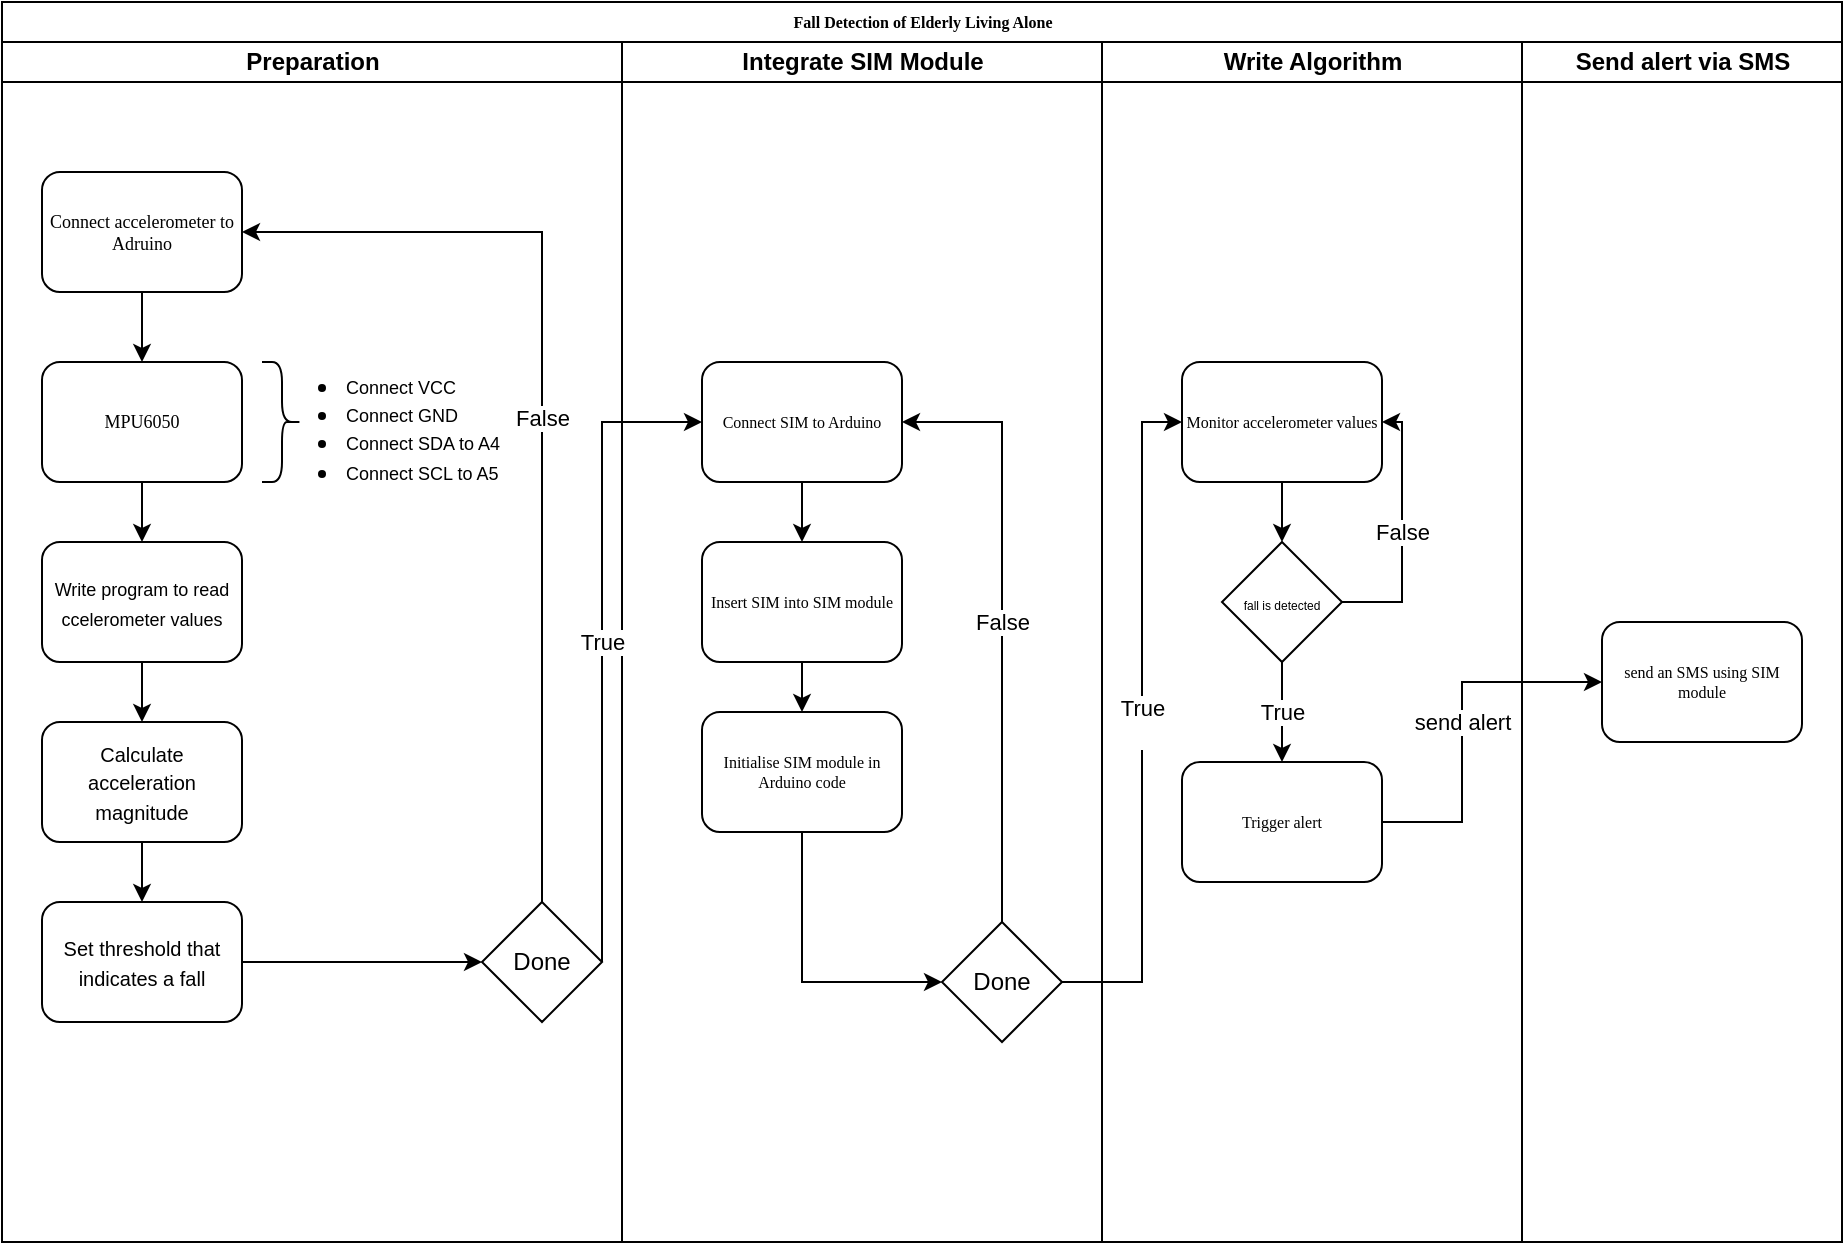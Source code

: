<mxfile version="24.7.7">
  <diagram name="Page-1" id="74e2e168-ea6b-b213-b513-2b3c1d86103e">
    <mxGraphModel dx="1028" dy="685" grid="1" gridSize="10" guides="1" tooltips="1" connect="1" arrows="1" fold="1" page="1" pageScale="1" pageWidth="1100" pageHeight="850" background="none" math="0" shadow="0">
      <root>
        <mxCell id="0" />
        <mxCell id="1" parent="0" />
        <mxCell id="77e6c97f196da883-1" value="Fall Detection of Elderly Living Alone" style="swimlane;html=1;childLayout=stackLayout;startSize=20;rounded=0;shadow=0;labelBackgroundColor=none;strokeWidth=1;fontFamily=Verdana;fontSize=8;align=center;" parent="1" vertex="1">
          <mxGeometry x="60" y="30" width="920" height="620" as="geometry" />
        </mxCell>
        <mxCell id="77e6c97f196da883-2" value="Preparation" style="swimlane;html=1;startSize=20;" parent="77e6c97f196da883-1" vertex="1">
          <mxGeometry y="20" width="310" height="600" as="geometry" />
        </mxCell>
        <mxCell id="77e6c97f196da883-8" value="&lt;font style=&quot;font-size: 9px;&quot;&gt;Connect accelerometer to Adruino&lt;/font&gt;" style="rounded=1;whiteSpace=wrap;html=1;shadow=0;labelBackgroundColor=none;strokeWidth=1;fontFamily=Verdana;fontSize=8;align=center;" parent="77e6c97f196da883-2" vertex="1">
          <mxGeometry x="20" y="65" width="100" height="60" as="geometry" />
        </mxCell>
        <mxCell id="77e6c97f196da883-9" value="&lt;font style=&quot;font-size: 9px;&quot;&gt;MPU6050&lt;/font&gt;" style="rounded=1;whiteSpace=wrap;html=1;shadow=0;labelBackgroundColor=none;strokeWidth=1;fontFamily=Verdana;fontSize=8;align=center;" parent="77e6c97f196da883-2" vertex="1">
          <mxGeometry x="20" y="160" width="100" height="60" as="geometry" />
        </mxCell>
        <mxCell id="JY-lfR30iEFQ7awDGNlw-3" value="" style="endArrow=classic;html=1;rounded=0;" edge="1" parent="77e6c97f196da883-2" source="77e6c97f196da883-8" target="77e6c97f196da883-9">
          <mxGeometry width="50" height="50" relative="1" as="geometry">
            <mxPoint x="290" y="290" as="sourcePoint" />
            <mxPoint x="340" y="240" as="targetPoint" />
          </mxGeometry>
        </mxCell>
        <mxCell id="JY-lfR30iEFQ7awDGNlw-5" value="&lt;ul&gt;&lt;li&gt;&lt;font style=&quot;font-size: 9px;&quot;&gt;Connect VCC&lt;/font&gt;&lt;/li&gt;&lt;li&gt;&lt;font style=&quot;font-size: 9px;&quot;&gt;Connect GND&lt;/font&gt;&lt;/li&gt;&lt;li&gt;&lt;font style=&quot;font-size: 9px;&quot;&gt;Connect SDA to A4&lt;/font&gt;&lt;/li&gt;&lt;li&gt;&lt;font style=&quot;font-size: 9px;&quot;&gt;Connect SCL to A5&lt;/font&gt;&lt;/li&gt;&lt;/ul&gt;" style="text;strokeColor=none;fillColor=none;html=1;whiteSpace=wrap;verticalAlign=middle;overflow=hidden;" vertex="1" parent="77e6c97f196da883-2">
          <mxGeometry x="130" y="150" width="150" height="80" as="geometry" />
        </mxCell>
        <mxCell id="JY-lfR30iEFQ7awDGNlw-6" value="" style="shape=curlyBracket;whiteSpace=wrap;html=1;rounded=1;flipH=1;labelPosition=right;verticalLabelPosition=middle;align=left;verticalAlign=middle;size=0.5;" vertex="1" parent="77e6c97f196da883-2">
          <mxGeometry x="130" y="160" width="20" height="60" as="geometry" />
        </mxCell>
        <mxCell id="JY-lfR30iEFQ7awDGNlw-8" value="&lt;font style=&quot;font-size: 9px;&quot;&gt;Write program to read ccelerometer values&lt;/font&gt;" style="rounded=1;whiteSpace=wrap;html=1;" vertex="1" parent="77e6c97f196da883-2">
          <mxGeometry x="20" y="250" width="100" height="60" as="geometry" />
        </mxCell>
        <mxCell id="JY-lfR30iEFQ7awDGNlw-9" value="" style="endArrow=classic;html=1;rounded=0;entryX=0.5;entryY=0;entryDx=0;entryDy=0;" edge="1" parent="77e6c97f196da883-2" source="77e6c97f196da883-9" target="JY-lfR30iEFQ7awDGNlw-8">
          <mxGeometry width="50" height="50" relative="1" as="geometry">
            <mxPoint x="290" y="340" as="sourcePoint" />
            <mxPoint x="340" y="290" as="targetPoint" />
          </mxGeometry>
        </mxCell>
        <mxCell id="JY-lfR30iEFQ7awDGNlw-10" value="&lt;font size=&quot;1&quot;&gt;Calculate acceleration magnitude&lt;/font&gt;" style="rounded=1;whiteSpace=wrap;html=1;" vertex="1" parent="77e6c97f196da883-2">
          <mxGeometry x="20" y="340" width="100" height="60" as="geometry" />
        </mxCell>
        <mxCell id="JY-lfR30iEFQ7awDGNlw-11" value="&lt;font size=&quot;1&quot;&gt;Set threshold that indicates a fall&lt;/font&gt;" style="rounded=1;whiteSpace=wrap;html=1;" vertex="1" parent="77e6c97f196da883-2">
          <mxGeometry x="20" y="430" width="100" height="60" as="geometry" />
        </mxCell>
        <mxCell id="JY-lfR30iEFQ7awDGNlw-12" value="" style="endArrow=classic;html=1;rounded=0;" edge="1" parent="77e6c97f196da883-2" source="JY-lfR30iEFQ7awDGNlw-8" target="JY-lfR30iEFQ7awDGNlw-10">
          <mxGeometry width="50" height="50" relative="1" as="geometry">
            <mxPoint x="80" y="135" as="sourcePoint" />
            <mxPoint x="80" y="170" as="targetPoint" />
          </mxGeometry>
        </mxCell>
        <mxCell id="JY-lfR30iEFQ7awDGNlw-13" value="" style="endArrow=classic;html=1;rounded=0;" edge="1" parent="77e6c97f196da883-2" source="JY-lfR30iEFQ7awDGNlw-10" target="JY-lfR30iEFQ7awDGNlw-11">
          <mxGeometry width="50" height="50" relative="1" as="geometry">
            <mxPoint x="90" y="145" as="sourcePoint" />
            <mxPoint x="90" y="180" as="targetPoint" />
          </mxGeometry>
        </mxCell>
        <mxCell id="JY-lfR30iEFQ7awDGNlw-14" value="Done" style="rhombus;whiteSpace=wrap;html=1;" vertex="1" parent="77e6c97f196da883-2">
          <mxGeometry x="240" y="430" width="60" height="60" as="geometry" />
        </mxCell>
        <mxCell id="JY-lfR30iEFQ7awDGNlw-15" value="" style="endArrow=classic;html=1;rounded=0;" edge="1" parent="77e6c97f196da883-2" source="JY-lfR30iEFQ7awDGNlw-11" target="JY-lfR30iEFQ7awDGNlw-14">
          <mxGeometry width="50" height="50" relative="1" as="geometry">
            <mxPoint x="330" y="250" as="sourcePoint" />
            <mxPoint x="380" y="200" as="targetPoint" />
          </mxGeometry>
        </mxCell>
        <mxCell id="JY-lfR30iEFQ7awDGNlw-26" value="" style="endArrow=classic;html=1;rounded=0;exitX=0.5;exitY=0;exitDx=0;exitDy=0;entryX=1;entryY=0.5;entryDx=0;entryDy=0;" edge="1" parent="77e6c97f196da883-2" source="JY-lfR30iEFQ7awDGNlw-14" target="77e6c97f196da883-8">
          <mxGeometry relative="1" as="geometry">
            <mxPoint x="300" y="260" as="sourcePoint" />
            <mxPoint x="400" y="260" as="targetPoint" />
            <Array as="points">
              <mxPoint x="270" y="95" />
            </Array>
          </mxGeometry>
        </mxCell>
        <mxCell id="JY-lfR30iEFQ7awDGNlw-27" value="False" style="edgeLabel;resizable=0;html=1;;align=center;verticalAlign=middle;" connectable="0" vertex="1" parent="JY-lfR30iEFQ7awDGNlw-26">
          <mxGeometry relative="1" as="geometry" />
        </mxCell>
        <mxCell id="77e6c97f196da883-3" value="Integrate SIM Module" style="swimlane;html=1;startSize=20;" parent="77e6c97f196da883-1" vertex="1">
          <mxGeometry x="310" y="20" width="240" height="600" as="geometry" />
        </mxCell>
        <mxCell id="77e6c97f196da883-11" value="Connect SIM to Arduino" style="rounded=1;whiteSpace=wrap;html=1;shadow=0;labelBackgroundColor=none;strokeWidth=1;fontFamily=Verdana;fontSize=8;align=center;" parent="77e6c97f196da883-3" vertex="1">
          <mxGeometry x="40" y="160" width="100" height="60" as="geometry" />
        </mxCell>
        <mxCell id="JY-lfR30iEFQ7awDGNlw-29" value="Insert SIM into SIM module" style="rounded=1;whiteSpace=wrap;html=1;shadow=0;labelBackgroundColor=none;strokeWidth=1;fontFamily=Verdana;fontSize=8;align=center;" vertex="1" parent="77e6c97f196da883-3">
          <mxGeometry x="40" y="250" width="100" height="60" as="geometry" />
        </mxCell>
        <mxCell id="JY-lfR30iEFQ7awDGNlw-30" value="Initialise SIM module in Arduino code" style="rounded=1;whiteSpace=wrap;html=1;shadow=0;labelBackgroundColor=none;strokeWidth=1;fontFamily=Verdana;fontSize=8;align=center;" vertex="1" parent="77e6c97f196da883-3">
          <mxGeometry x="40" y="335" width="100" height="60" as="geometry" />
        </mxCell>
        <mxCell id="JY-lfR30iEFQ7awDGNlw-39" value="" style="endArrow=classic;html=1;rounded=0;exitX=0.5;exitY=1;exitDx=0;exitDy=0;entryX=0.5;entryY=0;entryDx=0;entryDy=0;" edge="1" parent="77e6c97f196da883-3" source="77e6c97f196da883-11" target="JY-lfR30iEFQ7awDGNlw-29">
          <mxGeometry width="50" height="50" relative="1" as="geometry">
            <mxPoint x="20" y="360" as="sourcePoint" />
            <mxPoint x="70" y="310" as="targetPoint" />
          </mxGeometry>
        </mxCell>
        <mxCell id="JY-lfR30iEFQ7awDGNlw-40" value="" style="endArrow=classic;html=1;rounded=0;exitX=0.5;exitY=1;exitDx=0;exitDy=0;entryX=0.5;entryY=0;entryDx=0;entryDy=0;" edge="1" parent="77e6c97f196da883-3" source="JY-lfR30iEFQ7awDGNlw-29" target="JY-lfR30iEFQ7awDGNlw-30">
          <mxGeometry width="50" height="50" relative="1" as="geometry">
            <mxPoint x="100" y="230" as="sourcePoint" />
            <mxPoint x="100" y="260" as="targetPoint" />
          </mxGeometry>
        </mxCell>
        <mxCell id="77e6c97f196da883-4" value="Write Algorithm" style="swimlane;html=1;startSize=20;" parent="77e6c97f196da883-1" vertex="1">
          <mxGeometry x="550" y="20" width="210" height="600" as="geometry">
            <mxRectangle x="320" y="20" width="40" height="730" as="alternateBounds" />
          </mxGeometry>
        </mxCell>
        <mxCell id="JY-lfR30iEFQ7awDGNlw-31" value="Monitor accelerometer values" style="rounded=1;whiteSpace=wrap;html=1;shadow=0;labelBackgroundColor=none;strokeWidth=1;fontFamily=Verdana;fontSize=8;align=center;" vertex="1" parent="77e6c97f196da883-4">
          <mxGeometry x="40" y="160" width="100" height="60" as="geometry" />
        </mxCell>
        <mxCell id="JY-lfR30iEFQ7awDGNlw-32" value="&lt;font style=&quot;font-size: 6px;&quot;&gt;fall is detected&lt;/font&gt;" style="rhombus;whiteSpace=wrap;html=1;" vertex="1" parent="77e6c97f196da883-4">
          <mxGeometry x="60" y="250" width="60" height="60" as="geometry" />
        </mxCell>
        <mxCell id="JY-lfR30iEFQ7awDGNlw-33" value="Trigger alert" style="rounded=1;whiteSpace=wrap;html=1;shadow=0;labelBackgroundColor=none;strokeWidth=1;fontFamily=Verdana;fontSize=8;align=center;" vertex="1" parent="77e6c97f196da883-4">
          <mxGeometry x="40" y="360" width="100" height="60" as="geometry" />
        </mxCell>
        <mxCell id="JY-lfR30iEFQ7awDGNlw-37" value="" style="endArrow=classic;html=1;rounded=0;exitX=0.5;exitY=1;exitDx=0;exitDy=0;entryX=0.5;entryY=0;entryDx=0;entryDy=0;" edge="1" parent="77e6c97f196da883-4" source="JY-lfR30iEFQ7awDGNlw-32" target="JY-lfR30iEFQ7awDGNlw-33">
          <mxGeometry relative="1" as="geometry">
            <mxPoint x="-160" y="330" as="sourcePoint" />
            <mxPoint x="-60" y="330" as="targetPoint" />
          </mxGeometry>
        </mxCell>
        <mxCell id="JY-lfR30iEFQ7awDGNlw-38" value="True" style="edgeLabel;resizable=0;html=1;;align=center;verticalAlign=middle;" connectable="0" vertex="1" parent="JY-lfR30iEFQ7awDGNlw-37">
          <mxGeometry relative="1" as="geometry" />
        </mxCell>
        <mxCell id="JY-lfR30iEFQ7awDGNlw-46" value="" style="endArrow=classic;html=1;rounded=0;exitX=0.5;exitY=1;exitDx=0;exitDy=0;entryX=0.5;entryY=0;entryDx=0;entryDy=0;" edge="1" parent="77e6c97f196da883-4" source="JY-lfR30iEFQ7awDGNlw-31" target="JY-lfR30iEFQ7awDGNlw-32">
          <mxGeometry width="50" height="50" relative="1" as="geometry">
            <mxPoint x="-140" y="340" as="sourcePoint" />
            <mxPoint x="-90" y="290" as="targetPoint" />
          </mxGeometry>
        </mxCell>
        <mxCell id="JY-lfR30iEFQ7awDGNlw-47" value="" style="endArrow=classic;html=1;rounded=0;entryX=1;entryY=0.5;entryDx=0;entryDy=0;" edge="1" parent="77e6c97f196da883-4" target="JY-lfR30iEFQ7awDGNlw-31">
          <mxGeometry relative="1" as="geometry">
            <mxPoint x="120" y="280" as="sourcePoint" />
            <mxPoint x="-60" y="320" as="targetPoint" />
            <Array as="points">
              <mxPoint x="150" y="280" />
              <mxPoint x="150" y="190" />
            </Array>
          </mxGeometry>
        </mxCell>
        <mxCell id="JY-lfR30iEFQ7awDGNlw-48" value="False" style="edgeLabel;resizable=0;html=1;;align=center;verticalAlign=middle;" connectable="0" vertex="1" parent="JY-lfR30iEFQ7awDGNlw-47">
          <mxGeometry relative="1" as="geometry" />
        </mxCell>
        <mxCell id="JY-lfR30iEFQ7awDGNlw-20" value="" style="endArrow=classic;html=1;rounded=0;exitX=1;exitY=0.5;exitDx=0;exitDy=0;entryX=0;entryY=0.5;entryDx=0;entryDy=0;" edge="1" parent="77e6c97f196da883-1" source="JY-lfR30iEFQ7awDGNlw-14" target="77e6c97f196da883-11">
          <mxGeometry relative="1" as="geometry">
            <mxPoint x="270" y="280" as="sourcePoint" />
            <mxPoint x="430" y="280" as="targetPoint" />
            <Array as="points">
              <mxPoint x="300" y="210" />
            </Array>
          </mxGeometry>
        </mxCell>
        <mxCell id="JY-lfR30iEFQ7awDGNlw-21" value="True" style="edgeLabel;resizable=0;html=1;;align=center;verticalAlign=middle;" connectable="0" vertex="1" parent="JY-lfR30iEFQ7awDGNlw-20">
          <mxGeometry relative="1" as="geometry" />
        </mxCell>
        <mxCell id="JY-lfR30iEFQ7awDGNlw-44" value="" style="endArrow=classic;html=1;rounded=0;exitX=1;exitY=0.5;exitDx=0;exitDy=0;entryX=0;entryY=0.5;entryDx=0;entryDy=0;" edge="1" parent="77e6c97f196da883-1" source="JY-lfR30iEFQ7awDGNlw-33" target="JY-lfR30iEFQ7awDGNlw-41">
          <mxGeometry relative="1" as="geometry">
            <mxPoint x="310" y="340" as="sourcePoint" />
            <mxPoint x="410" y="340" as="targetPoint" />
            <Array as="points">
              <mxPoint x="690" y="410" />
              <mxPoint x="730" y="410" />
              <mxPoint x="730" y="340" />
            </Array>
          </mxGeometry>
        </mxCell>
        <mxCell id="JY-lfR30iEFQ7awDGNlw-45" value="send alert" style="edgeLabel;resizable=0;html=1;;align=center;verticalAlign=middle;" connectable="0" vertex="1" parent="JY-lfR30iEFQ7awDGNlw-44">
          <mxGeometry relative="1" as="geometry" />
        </mxCell>
        <mxCell id="77e6c97f196da883-5" value="Send alert via SMS" style="swimlane;html=1;startSize=20;" parent="77e6c97f196da883-1" vertex="1">
          <mxGeometry x="760" y="20" width="160" height="600" as="geometry" />
        </mxCell>
        <mxCell id="JY-lfR30iEFQ7awDGNlw-41" value="send an SMS using SIM module" style="rounded=1;whiteSpace=wrap;html=1;shadow=0;labelBackgroundColor=none;strokeWidth=1;fontFamily=Verdana;fontSize=8;align=center;" vertex="1" parent="77e6c97f196da883-5">
          <mxGeometry x="40" y="290" width="100" height="60" as="geometry" />
        </mxCell>
        <mxCell id="JY-lfR30iEFQ7awDGNlw-50" value="Done" style="rhombus;whiteSpace=wrap;html=1;" vertex="1" parent="1">
          <mxGeometry x="530" y="490" width="60" height="60" as="geometry" />
        </mxCell>
        <mxCell id="JY-lfR30iEFQ7awDGNlw-51" value="" style="endArrow=classic;html=1;rounded=0;entryX=0;entryY=0.5;entryDx=0;entryDy=0;exitX=0.5;exitY=1;exitDx=0;exitDy=0;" edge="1" parent="1" source="JY-lfR30iEFQ7awDGNlw-30" target="JY-lfR30iEFQ7awDGNlw-50">
          <mxGeometry width="50" height="50" relative="1" as="geometry">
            <mxPoint x="400" y="420" as="sourcePoint" />
            <mxPoint x="450" y="370" as="targetPoint" />
            <Array as="points">
              <mxPoint x="460" y="520" />
            </Array>
          </mxGeometry>
        </mxCell>
        <mxCell id="JY-lfR30iEFQ7awDGNlw-53" value="" style="endArrow=classic;html=1;rounded=0;exitX=0.5;exitY=0;exitDx=0;exitDy=0;entryX=1;entryY=0.5;entryDx=0;entryDy=0;" edge="1" parent="1" source="JY-lfR30iEFQ7awDGNlw-50" target="77e6c97f196da883-11">
          <mxGeometry relative="1" as="geometry">
            <mxPoint x="380" y="390" as="sourcePoint" />
            <mxPoint x="530" y="250" as="targetPoint" />
            <Array as="points">
              <mxPoint x="560" y="240" />
            </Array>
          </mxGeometry>
        </mxCell>
        <mxCell id="JY-lfR30iEFQ7awDGNlw-54" value="False" style="edgeLabel;resizable=0;html=1;;align=center;verticalAlign=middle;" connectable="0" vertex="1" parent="JY-lfR30iEFQ7awDGNlw-53">
          <mxGeometry relative="1" as="geometry" />
        </mxCell>
        <mxCell id="JY-lfR30iEFQ7awDGNlw-56" value="" style="endArrow=classic;html=1;rounded=0;entryX=0;entryY=0.5;entryDx=0;entryDy=0;" edge="1" parent="1" target="JY-lfR30iEFQ7awDGNlw-31">
          <mxGeometry relative="1" as="geometry">
            <mxPoint x="590" y="520" as="sourcePoint" />
            <mxPoint x="490" y="340" as="targetPoint" />
            <Array as="points">
              <mxPoint x="630" y="520" />
              <mxPoint x="630" y="240" />
            </Array>
          </mxGeometry>
        </mxCell>
        <mxCell id="JY-lfR30iEFQ7awDGNlw-57" value="True&lt;div&gt;&lt;br&gt;&lt;/div&gt;" style="edgeLabel;resizable=0;html=1;;align=center;verticalAlign=middle;" connectable="0" vertex="1" parent="JY-lfR30iEFQ7awDGNlw-56">
          <mxGeometry relative="1" as="geometry" />
        </mxCell>
      </root>
    </mxGraphModel>
  </diagram>
</mxfile>
